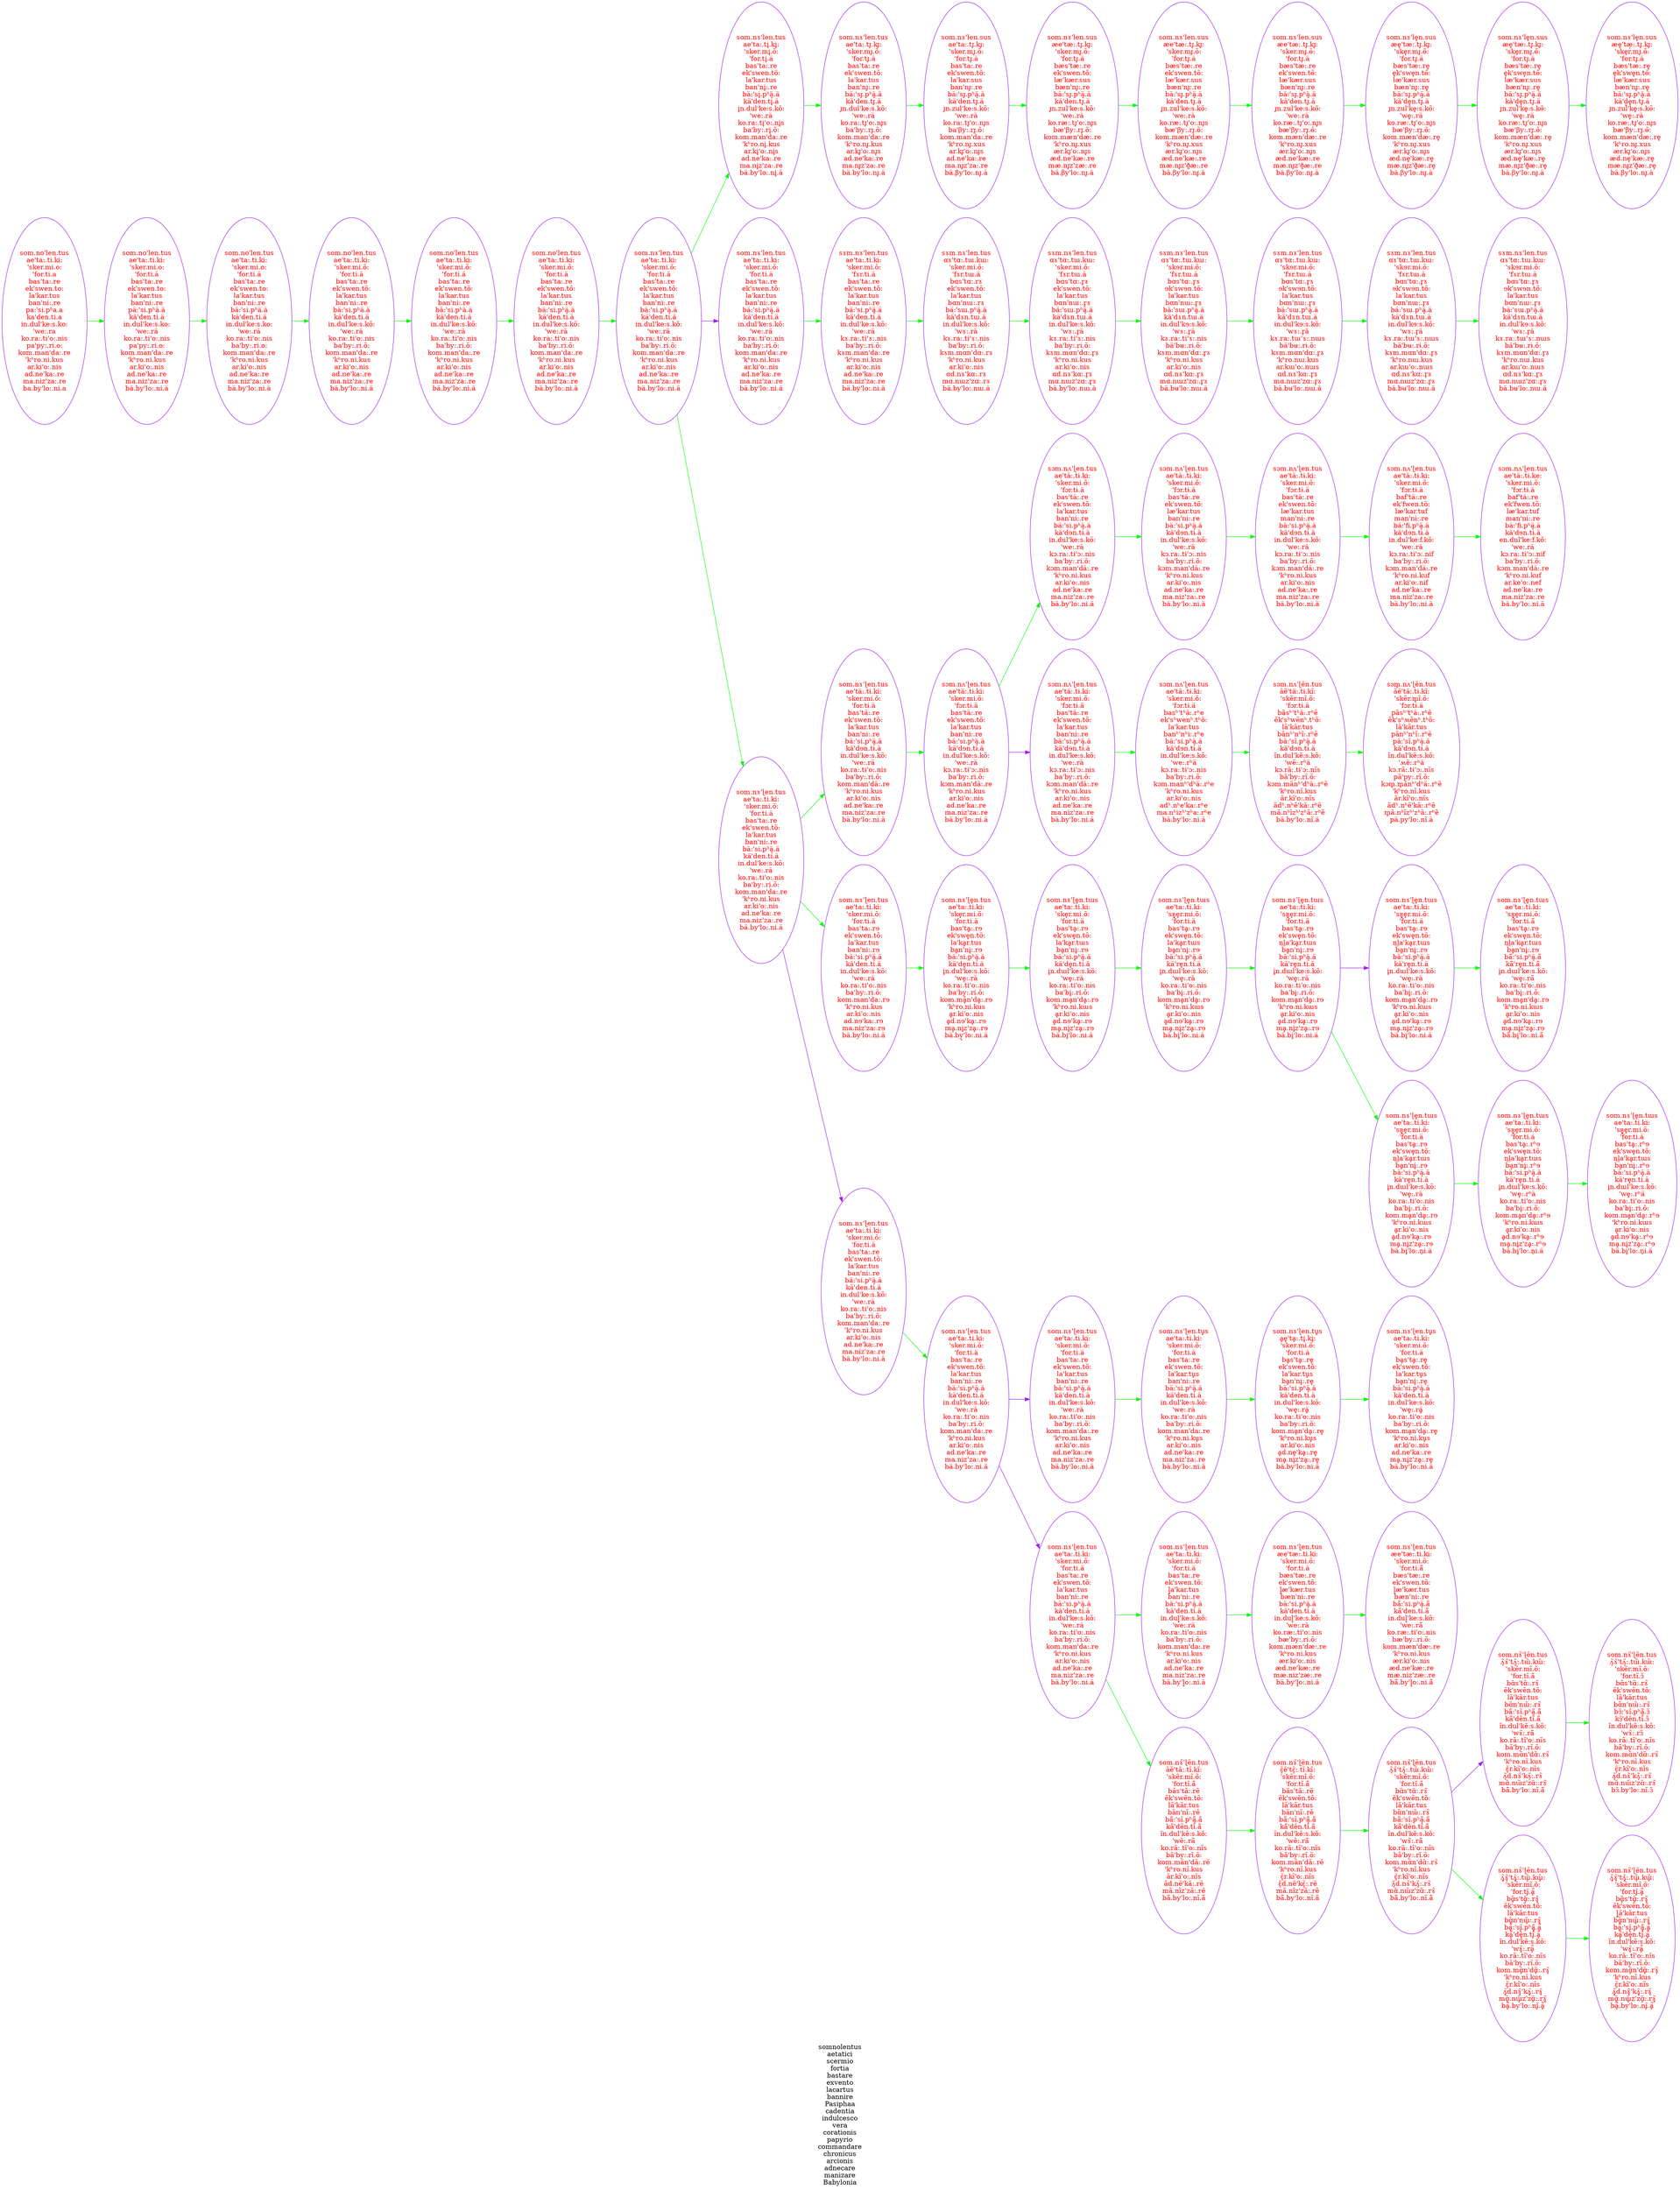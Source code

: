 digraph " We display the history of a word" {
label = "somnolentus
aetatici
scermio
fortia
bastare
exvento
lacartus
bannire
Pasiphaa
cadentia
indulcesco
vera
corationis
papyrio
commandare
chronicus
arcionis
adnecare
manizare
Babylonia" 
graph[rankdir="LR"];
node [style="filled", fillcolor = "white"];
edge [style="solid", color="purple"];
0 [label="som.nɤ'len.sus
æe'tæ:.tɪ̥.kɪ̥:
'sker.mɪ̥.ɵ̃:
'for.tɪ̥.ä
bæs'tæ:.re
ek'swen.tɵ̃:
læ'kær.sus
bæn'nɪ̥:.re
bä:'sɪ̥.pʰä̞.ä
kä'den.tɪ̥.ä
ɪ̥n.zul'ke:s.kɵ̃:
'we:.rä
ko.ræ:.tɪ̥'o:.nɪ̥s
bæ'βy:.rɪ̥.ɵ̃:
kom.mæn'dæ:.re
'kʰro.nɪ̥.xus
ær.kɪ̥'o:.nɪ̥s
æd.ne'kæ:.re
mæ.nɪ̥z'ð̼æ:.re
bä.βy'lo:.nɪ̥.ä", fillcolor= white, color="purple",  fontcolor="red"];
1 [label="som.nɤ̃'ɭẽn.tus
ʌ̞̃ɤ̃'tʌ̞̃:.tɯ̃.kɯ̃:
'skẽr.mĩ.õ:
'for.tĩ.ɜ̃
bɑ̃s'tɑ̃:.rɤ̃
ẽk'swẽn.tõ:
lã'kãr.tus
bɑ̃n'nɯ̃:.rɤ̃
bɜ̃:'sĩ.pʰä̞̃.ɜ̃
kɜ̃'dẽn.tĩ.ɜ̃
ĩn.dul'kẽ:s.kõ:
'wɤ̃:.rɜ̃
ko.rã:.tĩ'o:.nĩs
bã'by:.rĩ.õ:
kom.mɑ̃n'dɑ̃:.rɤ̃
'kʰro.nĩ.kus
ɛ̞̃r.kĩ'o:.nĩs
ʌ̞̃d.nɤ̃'kʌ̞̃:.rɤ̃
mɑ̃.nɯ̃z'zɑ̃:.rɤ̃
bɜ̃.by'lo:.nĩ.ɜ̃", fillcolor= white, color="purple",  fontcolor="red"];
2 [label="sɔm̥.nʌ'ɭẽn.tus
ãẽ'tä:.tɨ.kĩ:
'skẽr.m̥ĩ.õ:
'fɔr.tɨ.ä
pãsʰ'tʰä:.rʰẽ
ẽk'sʰʍẽnʰ.tʰõ:
lã'kãr.tus
pãnʰ'nʰĩ:.rʰẽ
pä:'sĩ.pʰä̞.ä
kä'dɘn.tɨ.ä
ĩn.dul'kẽ:s.kõ:
'ʍẽ:.rʰä
kɔ.rã:.tɨ'ɔ:.nĩs
pã'py:.rĩ.õ:
kɔm̥.m̥ãnʰ'dʰä:.rʰẽ
'kʰro.nĩ.kus
ãr.kĩ'o:.nĩs
ãdʰ.nʰẽ'kã:.rʰẽ
m̥ã.nʰĩzʰ'zʰã:.rʰẽ
pä.py'lo:.nĩ.ä", fillcolor= white, color="purple",  fontcolor="red"];
3 [label="sɤm.nɤ'len.tus
ɑɤ'tɑ:.tɯ.kɯ:
'skɘr.mɨ.õ:
'fɤr.tɯ.ä
bɑs'tɑ:.r̥ɤ
ɘk'swɘn.tõ:
la'kar.tus
bɑn'nɯ:.r̥ɤ
bä:'sɯ.pʰä̞.ä
kä'dɤn.tɯ.ä
ɨn.dul'kɘ:s.kõ:
'wɤ:.r̥ä
kɤ.ra:.tɯ'ɤ:.nɯs
bä'bʉ:.rɨ.õ:
kɤm.mɑn'dɑ:.r̥ɤ
'kʰro.nɯ.kus
ar.kɯ'o:.nɯs
ɑd.nɤ'kɑ:.r̥ɤ
mɑ.nɯz'zɑ:.r̥ɤ
bä.bʉ'lo:.nɯ.ä", fillcolor= white, color="purple",  fontcolor="red"];
4 [label="som.nɤ'ɭe̥n.tɯs
ae'ta:.ti.ki:
'sʀ̥̟e̥r.mi.õ:
'for.ti.ä
bas'tḁ:.rʰɘ
ek'swe̥n.tõ:
n͜la'kḁr.tɯs
bḁn'ni̥:.rʰɘ
bä:'si.pʰä̞.ä
kä're̥n.ti.ä
i̥n.dɯl'ke:s.kõ:
'we̥:.rʰä
ko.ra:.ti'o:.nis
ba'bi̥:.ri.õ:
kom.mḁn'dḁ:.rʰɘ
'kʰro.ni.kɯs
ḁr.ki'o:.nis
ḁd.nɘ'kḁ:.rʰɘ
mḁ.ni̥z'zḁ:.rʰɘ
bä.bi̥'lo:.n̠i.ä", fillcolor= white, color="purple",  fontcolor="red"];
5 [label="som.nɤ'len.sus
ae'ta:.tɪ̥.kɪ̥:
'sker.mɪ̥.õ:
'for.tɪ̥.ä
bas'ta:.re
ek'swen.tõ:
la'kar.sus
ban'nɪ̥:.re
bä:'sɪ̥.pʰä̞.ä
kä'den.tɪ̥.ä
ɪ̥n.zul'ke:s.kõ:
'we:.rä
ko.ra:.tɪ̥'o:.nɪ̥s
ba'βy:.rɪ̥.õ:
kom.man'da:.re
'kʰro.nɪ̥.xus
ar.kɪ̥'o:.nɪ̥s
ad.ne'ka:.re
ma.nɪ̥z'za:.re
bä.βy'lo:.nɪ̥.ä", fillcolor= white, color="purple",  fontcolor="red"];
6 [label="som.nɤ'ɭen.tus
ae'ta:.ti.ki:
'sker.mi.õ:
'for.ti.ä
bas'ta:.re
ek'swen.tõ:
la'kar.tus
ban'ni:.re
bä:'si.pʰä̞.ä
kä'den.ti.ä
in.dul'ke:s.kõ:
'we:.rä
ko.ra:.ti'o:.nis
ba'by:.ri.õ:
kom.man'da:.re
'kʰro.ni.kus
ar.ki'o:.nis
ad.ne'ka:.re
ma.niz'za:.re
bä.by'lo:.ni.ä", fillcolor= white, color="purple",  fontcolor="red"];
7 [label="som.nɤ̃'ɭẽn.tus
ʌ̞̃ɤ̃'tʌ̞̃:.tɯ̃.kɯ̃:
'skẽr.mĩ.õ:
'for.tĩ.ä̃
bɑ̃s'tɑ̃:.rɤ̃
ẽk'swẽn.tõ:
lã'kãr.tus
bɑ̃n'nɯ̃:.rɤ̃
bä̃:'sĩ.pʰä̞̃.ä̃
kä̃'dẽn.tĩ.ä̃
ĩn.dul'kẽ:s.kõ:
'wɤ̃:.rä̃
ko.rã:.tĩ'o:.nĩs
bã'by:.rĩ.õ:
kom.mɑ̃n'dɑ̃:.rɤ̃
'kʰro.nĩ.kus
ɛ̞̃r.kĩ'o:.nĩs
ʌ̞̃d.nɤ̃'kʌ̞̃:.rɤ̃
mɑ̃.nɯ̃z'zɑ̃:.rɤ̃
bä̃.by'lo:.nĩ.ä̃", fillcolor= white, color="purple",  fontcolor="red"];
8 [label="sɤm.nɤ'len.tus
ae'ta:.ti.ki:
'sker.mi.õ:
'fɤr.ti.ä
bas'ta:.re
ek'swen.tõ:
la'kar.tus
ban'ni:.re
bä:'si.pʰä̞.ä
kä'den.ti.ä
in.dul'ke:s.kõ:
'we:.rä
kɤ.ra:.ti'ɤ:.nis
ba'by:.ri.õ:
kɤm.man'da:.re
'kʰro.ni.kus
ar.ki'o:.nis
ad.ne'ka:.re
ma.niz'za:.re
bä.by'lo:.ni.ä", fillcolor= white, color="purple",  fontcolor="red"];
9 [label="som.nɤ'ɭen.tus
ae'tä:.tɨ.ki:
'sker.mi.õ:
'for.tɨ.ä
bas'tä:.re
ek'swen.tõ:
la'kar.tus
ban'ni:.re
bä:'si.pʰä̞.ä
kä'dɘn.tɨ.ä
in.dul'ke:s.kõ:
'we:.rä
ko.ra:.tɨ'o:.nis
ba'by:.ri.õ:
kom.man'dä:.re
'kʰro.ni.kus
ar.ki'o:.nis
ad.ne'ka:.re
ma.niz'za:.re
bä.by'lo:.ni.ä", fillcolor= white, color="purple",  fontcolor="red"];
10 [label="som.nɤ'ɭe̥n.tɯs
ae'ta:.ti.ki:
'sʀ̥̟e̥r.mi.õ:
'for.ti.ä
bas'tḁ:.rʰɘ
ek'swe̥n.tõ:
n͜la'kḁr.tɯs
bḁn'ni̥:.rʰɘ
bä:'si.pʰä̞.ä
kä're̥n.ti.ä
i̥n.dɯl'ke:s.kõ:
'we̥:.rʰä
ko.ra:.ti'o:.nis
ba'bi̥:.ri.õ:
kom.mḁn'dḁ:.rʰɘ
'kʰro.ni.kɯs
ḁr.ki'o:.nis
ḁd.nɘ'kḁ:.rʰɘ
mḁ.ni̥z'zḁ:.rʰɘ
bä.bi̥'lo:.n̠i.ä", fillcolor= white, color="purple",  fontcolor="red"];
11 [label="som.nɤ'ɭen.tus
ae'ta:.ti.ki:
'sker.mi.õ:
'for.ti.ä
bas'ta:.re
ek'swen.tõ:
la'kar.tus
ban'ni:.re
bä:'si.pʰä̞.ä
kä'den.ti.ä
in.dul'ke:s.kõ:
'we:.rä
ko.ra:.ti'o:.nis
ba'by:.ri.õ:
kom.man'da:.re
'kʰro.ni.kus
ar.ki'o:.nis
ad.ne'ka:.re
ma.niz'za:.re
bä.by'lo:.ni.ä", fillcolor= white, color="purple",  fontcolor="red"];
12 [label="som.nɤ'ɭen.tus
ae'ta:.ti.ki:
'sker.mi.õ:
'for.ti.ä
bas'ta:.rɘ
ek'swen.tõ:
la'kar.tus
ban'ni:.rɘ
bä:'si.pʰä̞.ä
kä'den.ti.ä
in.dul'ke:s.kõ:
'we:.rä
ko.ra:.ti'o:.nis
ba'by:.ri.õ:
kom.man'da:.rɘ
'kʰro.ni.kus
ar.ki'o:.nis
ad.nɘ'ka:.rɘ
ma.niz'za:.rɘ
bä.by'lo:.ni.ä", fillcolor= white, color="purple",  fontcolor="red"];
13 [label="sɔm.nʌ'ɭen.tus
ae'tä:.tɨ.ki:
'sker.mi.õ:
'fɔr.tɨ.ä
bas'tä:.re
ek'swen.tõ:
la'kar.tus
ban'ni:.re
bä:'si.pʰä̞.ä
kä'dɘn.tɨ.ä
in.dul'ke:s.kõ:
'we:.rä
kɔ.ra:.tɨ'ɔ:.nis
ba'by:.ri.õ:
kɔm.man'dä:.re
'kʰro.ni.kus
ar.ki'o:.nis
ad.ne'ka:.re
ma.niz'za:.re
bä.by'lo:.ni.ä", fillcolor= white, color="purple",  fontcolor="red"];
14 [label="som.nɤ'ɭen.tus
ae'ta:.ti.ki:
'sker.mi.õ:
'for.ti.ä
bas'ta:.re
ek'swen.tõ:
l̟̟a'kar.tus
ban'ni:.re
bä:'si.pʰä̞.ä
kä'den.ti.ä
in.dul̟̟'ke:s.kõ:
'we:.rä
ko.ra:.ti'o:.nis
ba'by:.ri.õ:
kom.man'da:.re
'kʰro.ni.kus
ar.ki'o:.nis
ad.ne'ka:.re
ma.niz'za:.re
bä.by'l̟̟o:.ni.ä", fillcolor= white, color="purple",  fontcolor="red"];
15 [label="sɤm.nɤ'len.tus
ɑɤ'tɑ:.tɯ.kɯ:
'skɘr.mɨ.õ:
'fɤr.tɯ.ä
bɑs'tɑ:.r̥ɤ
ɘk'swɘn.tõ:
la'kar.tus
bɑn'nɯ:.r̥ɤ
bä:'sɯ.pʰä̞.ä
kä'dɤn.tɯ.ä
ɨn.dul'kɘ:s.kõ:
'wɤ:.r̥ä
kɤ.ra:.tɯ'ɤ:.nɯs
bä'bʉ:.rɨ.õ:
kɤm.mɑn'dɑ:.r̥ɤ
'kʰro.nɯ.kus
ar.kɯ'o:.nɯs
ɑd.nɤ'kɑ:.r̥ɤ
mɑ.nɯz'zɑ:.r̥ɤ
bä.bʉ'lo:.nɯ.ä", fillcolor= white, color="purple",  fontcolor="red"];
16 [label="som.nɤ'ɭen.tu̥s
ae'ta:.ti.ki:
'sker.mi.õ:
'for.ti.ä
bḁs'tḁ:.re̥
ek'swen.tõ:
la'kar.tu̥s
bḁn'ni̥:.re̥
bä:'si.pʰä̞.ä
kä'den.ti.ä
in.dul'ke:s.kõ:
'we̥:.rḁ̈
ko.ra:.ti'o:.nis
ba'by:.ri.õ:
kom.mḁn'dḁ:.re̥
'kʰro.ni.ku̥s
ar.ki'o:.nis
ad.ne'ka:.re
mḁ.ni̥z'zḁ:.re̥
bä.by'lo:.ni.ä", fillcolor= white, color="purple",  fontcolor="red"];
17 [label="som.nɤ'ɭe̥n.tus
ae'ta:.ti.ki:
'ske̥r.mi.õ:
'for.ti.ä
bas'tḁ:.rɘ
ek'swe̥n.tõ:
la'kḁr.tus
bḁn'ni̥:.rɘ
bä:'si.pʰä̞.ä
kä'de̥n.ti.ä
i̥n.dul'ke:s.kõ:
'we̥:.rä
ko.ra:.ti'o:.nis
ba'by̥:.ri.õ:
kom.mḁn'dḁ:.rɘ
'kʰro.ni.kus
ḁr.ki'o:.nis
ḁd.nɘ'kḁ:.rɘ
mḁ.ni̥z'zḁ:.rɘ
bä.by̥'lo:.ni.ä", fillcolor= white, color="purple",  fontcolor="red"];
18 [label="sɔm.nʌ'ɭen.tus
ae'tä:.tɨ.ki:
'sker.mi.õ:
'fɔr.tɨ.ä
baf'tä:.re
ek'fwen.tõ:
læ'kar.tuf
man'ni:.re
bä:'fi.pʰä̞.ä
kä'dɘn.tɨ.ä
in.dul'ke:f.kõ:
'we:.rä
kɔ.ra:.tɨ'ɔ:.nif
ba'by:.ri.õ:
kɔm.man'dä:.re
'kʰro.ni.kuf
ar.ki'o:.nif
ad.ne'ka:.re
ma.niz'za:.re
bä.by'lo:.ni.ä", fillcolor= white, color="purple",  fontcolor="red"];
19 [label="som.nɤ'ɭe̥n.tɯs
ae'ta:.ti.ki:
'sʀ̥̟e̥r.mi.õ:
'for.ti.ä
bas'tḁ:.rɘ
ek'swe̥n.tõ:
n͜la'kḁr.tɯs
bḁn'ni̥:.rɘ
bä:'si.pʰä̞.ä
kä're̥n.ti.ä
i̥n.dɯl'ke:s.kõ:
'we̥:.rä
ko.ra:.ti'o:.nis
ba'bi̥:.ri.õ:
kom.mḁn'dḁ:.rɘ
'kʰro.ni.kɯs
ḁr.ki'o:.nis
ḁd.nɘ'kḁ:.rɘ
mḁ.ni̥z'zḁ:.rɘ
bä.bi̥'lo:.ni.ä", fillcolor= white, color="purple",  fontcolor="red"];
20 [label="som.no'len.tus
ae'ta:.ti.ki:
'sker.mi.o:
'for.ti.ä
bas'ta:.re
ek'swen.to:
la'kar.tus
ban'ni:.re
pä:'si.pʰä.ä
kä'den.ti.ä
in.dul'ke:s.ko:
'we:.rä
ko.ra:.ti'o:.nis
pa'py:.ri.o:
kom.man'da:.re
'kʰro.ni.kus
ar.ki'o:.nis
ad.ne'ka:.re
ma.niz'za:.re
bä.by'lo:.ni.ä", fillcolor= white, color="purple",  fontcolor="red"];
21 [label="som.nɤ̃'ɭẽn.tus
ɛ̞̃ẽ'tɛ̞̃:.tĩ.kĩ:
'skẽr.mĩ.õ:
'for.tĩ.ä̃
bãs'tã:.rẽ
ẽk'swẽn.tõ:
lã'kãr.tus
bãn'nĩ:.rẽ
bä̃:'sĩ.pʰä̞̃.ä̃
kä̃'dẽn.tĩ.ä̃
ĩn.dul'kẽ:s.kõ:
'wẽ:.rä̃
ko.rã:.tĩ'o:.nĩs
bã'by:.rĩ.õ:
kom.mãn'dã:.rẽ
'kʰro.nĩ.kus
ɛ̞̃r.kĩ'o:.nĩs
ɛ̞̃d.nẽ'kɛ̞̃:.rẽ
mã.nĩz'zã:.rẽ
bä̃.by'lo:.nĩ.ä̃", fillcolor= white, color="purple",  fontcolor="red"];
22 [label="sɔm.nʌ'ɭen.tus
ae'tä:.tɨ.ki:
'sker.mi.õ:
'fɔr.tɨ.ä
basʰ'tʰä:.rʰe
ek'sʰwenʰ.tʰõ:
la'kar.tus
banʰ'nʰi:.rʰe
bä:'si.pʰä̞.ä
kä'dɘn.tɨ.ä
in.dul'ke:s.kõ:
'we:.rʰä
kɔ.ra:.tɨ'ɔ:.nis
ba'by:.ri.õ:
kɔm.manʰ'dʰä:.rʰe
'kʰro.ni.kus
ar.ki'o:.nis
adʰ.nʰe'ka:.rʰe
ma.nʰizʰ'zʰa:.rʰe
bä.by'lo:.ni.ä", fillcolor= white, color="purple",  fontcolor="red"];
23 [label="som.nɤ'len.tus
ae'ta:.ti̥.ki̥:
'sker.mi̥.õ:
'for.ti̥.ä
bas'ta:.re
ek'swen.tõ:
la'kar.tus
ban'ni̥:.re
bä:'si̥.pʰä̞.ä
kä'den.ti̥.ä
i̥n.dul'ke:s.kõ:
'we:.rä
ko.ra:.ti̥'o:.ni̥s
ba'by:.ri̥.õ:
kom.man'da:.re
'kʰro.ni̥.kus
ar.ki̥'o:.ni̥s
ad.ne'ka:.re
ma.ni̥z'za:.re
bä.by'lo:.ni̥.ä", fillcolor= white, color="purple",  fontcolor="red"];
24 [label="sɤm.nɤ'len.tus
ɑɤ'tɑ:.tɯ.kɯ:
'skɘr.mɨ.õ:
'fɤr.tɯ.ä
bɑs'tɑ:.r̥ɤ
ɘk'swɘn.tõ:
la'kar.tus
bɑn'nɯ:.r̥ɤ
bä:'sɯ.pʰä̞.ä
kä'dɤn.tɯ.ä
ɨn.dul'kɘ:s.kõ:
'wɤ:.r̥ä
kɤ.ra:.tɯ'ɤ:.nɯs
bä'bʉ:.rɨ.õ:
kɤm.mɑn'dɑ:.r̥ɤ
'kʰro.nɯ.kus
ar.kɯ'o:.nɯs
ɑd.nɤ'kɑ:.r̥ɤ
mɑ.nɯz'zɑ:.r̥ɤ
bä.bʉ'lo:.nɯ.ä", fillcolor= white, color="purple",  fontcolor="red"];
25 [label="som.nɤ'ɭen.tu̥s
ae'ta:.ti.ki:
'sker.mi.õ:
'for.ti.ä
bas'ta:.re
ek'swen.tõ:
la'kar.tu̥s
ban'ni:.re
bä:'si.pʰä̞.ä
kä'den.ti.ä
in.dul'ke:s.kõ:
'we:.rä
ko.ra:.ti'o:.nis
ba'by:.ri.õ:
kom.man'da:.re
'kʰro.ni.ku̥s
ar.ki'o:.nis
ad.ne'ka:.re
ma.niz'za:.re
bä.by'lo:.ni.ä", fillcolor= white, color="purple",  fontcolor="red"];
26 [label="sɤm.nɤ'len.tus
ɑɤ'tɑ:.tɯ.kɯ:
'skɘr.mɨ.õ:
'fɤr.tɯ.ä
bɑs'tɑ:.r̥ɤ
ɘk'swɘn.tõ:
la'kar.tus
bɑn'nɯ:.r̥ɤ
bä:'sɯ.pʰä̞.ä
kä'dɤn.tɯ.ä
ɨn.dul'kɘ:s.kõ:
'wɤ:.r̥ä
kɤ.ra:.ti'ɤ:.nis
bä'bʉ:.rɨ.õ:
kɤm.mɑn'dɑ:.r̥ɤ
'kʰro.ni.kus
ar.ki'o:.nis
ɑd.nɤ'kɑ:.r̥ɤ
mɑ.nɯz'zɑ:.r̥ɤ
bä.bʉ'lo:.nɯ.ä", fillcolor= white, color="purple",  fontcolor="red"];
27 [label="som.no'len.tus
ae'ta:.ti.ki:
'sker.mi.õ:
'for.ti.ä
bas'ta:.re
ek'swen.tõ:
la'kar.tus
ban'ni:.re
bä:'si.pʰä̞.ä
kä'den.ti.ä
in.dul'ke:s.kõ:
'we:.rä
ko.ra:.ti'o:.nis
ba'by:.ri.õ:
kom.man'da:.re
'kʰro.ni.kus
ar.ki'o:.nis
ad.ne'ka:.re
ma.niz'za:.re
bä.by'lo:.ni.ä", fillcolor= white, color="purple",  fontcolor="red"];
28 [label="som.nɤ'le̥n.sus
æe̥'tæ̹:.tɪ̥.kɪ̥:
'ske̥r.mɪ̥.ɵ̃:
'for.tɪ̥.ä
bæs'tæ:.re̥
e̥k'swe̥n.tɵ̃:
læ'kær.sus
bæn'nɪ̥:.re̥
bä:'sɪ̥.pʰä̞.ä
kä'd̟e̥n.tɪ̥.ä
ɪ̥n.zul'ke̥:s.kɵ̃:
'we̥:.rä
ko.ræ:.tɪ̥'o:.nɪ̥s
bæ'βy:.rɪ̥.ɵ̃:
kom.mæn'dæ:.re̥
'kʰro.nɪ̥.xus
ær.kɪ̥'o:.nɪ̥s
æd.ne̥'kæ:.re̥
mæ.nɪ̥z'ð̼æ:.re̥
bä.βy'lo:.nɪ̥.ä", fillcolor= white, color="purple",  fontcolor="red"];
29 [label="som.nɤ'len.tus
ae'ta:.ti.ki:
'sker.mi.õ:
'for.ti.ä
bas'ta:.re
ek'swen.tõ:
la'kar.tus
ban'ni:.re
bä:'si.pʰä̞.ä
kä'den.ti.ä
in.dul'ke:s.kõ:
'we:.rä
ko.ra:.ti'o:.nis
ba'by:.ri.õ:
kom.man'da:.re
'kʰro.ni.kus
ar.ki'o:.nis
ad.ne'ka:.re
ma.niz'za:.re
bä.by'lo:.ni.ä", fillcolor= white, color="purple",  fontcolor="red"];
30 [label="som.no'len.tus
ae'ta:.ti.ki:
'sker.mi.õ:
'for.ti.ä
bas'ta:.re
ek'swen.tõ:
la'kar.tus
ban'ni:.re
bä:'si.pʰä.ä
kä'den.ti.ä
in.dul'ke:s.kõ:
'we:.rä
ko.ra:.ti'o:.nis
ba'by:.ri.õ:
kom.man'da:.re
'kʰro.ni.kus
ar.ki'o:.nis
ad.ne'ka:.re
ma.niz'za:.re
bä.by'lo:.ni.ä", fillcolor= white, color="purple",  fontcolor="red"];
31 [label="sɤm.nɤ'len.tus
ɑɤ'tɑ:.tɯ.kɯ:
'sker.mi.õ:
'fɤr.tɯ.ä
bɑs'tɑ:.rɤ
ek'swen.tõ:
la'kar.tus
bɑn'nɯ:.rɤ
bä:'sɯ.pʰä̞.ä
kä'dɤn.tɯ.ä
in.dul'ke:s.kõ:
'wɤ:.rä
kɤ.ra:.ti'ɤ:.nis
ba'by:.ri.õ:
kɤm.mɑn'dɑ:.rɤ
'kʰro.ni.kus
ar.ki'o:.nis
ɑd.nɤ'kɑ:.rɤ
mɑ.nɯz'zɑ:.rɤ
bä.by'lo:.nɯ.ä", fillcolor= white, color="purple",  fontcolor="red"];
32 [label="som.nɤ'len.tus
ae'ta:.ti.ki:
'sker.mi.õ:
'for.ti.ä
bas'ta:.re
ek'swen.tõ:
la'kar.tus
ban'ni:.re
bä:'si.pʰä̞.ä
kä'den.ti.ä
in.dul'ke:s.kõ:
'we:.rä
ko.ra:.ti'o:.nis
ba'by:.ri.õ:
kom.man'da:.re
'kʰro.ni.kus
ar.ki'o:.nis
ad.ne'ka:.re
ma.niz'za:.re
bä.by'lo:.ni.ä", fillcolor= white, color="purple",  fontcolor="red"];
33 [label="som.nɤ'ɭen.tus
æe'tæ:.ti.ki:
'sker.mi.õ:
'for.ti.ä
bæs'tæ:.re
ek'swen.tõ:
l̟̟æ'kær.tus
bæn'ni:.re
bä:'si.pʰä̞.ä
kä'den.ti.ä
in.dul̟̟'ke:s.kõ:
'we:.rä
ko.ræ:.ti'o:.nis
bæ'by:.ri.õ:
kom.mæn'dæ:.re
'kʰro.ni.kus
ær.ki'o:.nis
æd.ne'kæ:.re
mæ.niz'zæ:.re
bä.by'l̟̟o:.ni.ä", fillcolor= white, color="purple",  fontcolor="red"];
34 [label="som.nɤ'ɭen.tus
ae'ta:.ti.ki:
'sker.mi.õ:
'for.ti.ä
bas'ta:.re
ek'swen.tõ:
la'kar.tus
ban'ni:.re
bä:'si.pʰä̞.ä
kä'den.ti.ä
in.dul'ke:s.kõ:
'we:.rä
ko.ra:.ti'o:.nis
ba'by:.ri.õ:
kom.man'da:.re
'kʰro.ni.kus
ar.ki'o:.nis
ad.ne'ka:.re
ma.niz'za:.re
bä.by'lo:.ni.ä", fillcolor= white, color="purple",  fontcolor="red"];
35 [label="som.nɤ'le̥n.sus
æe̥'tæ:.tɪ̥.kɪ̥:
'ske̥r.mɪ̥.ɵ̃:
'for.tɪ̥.ä
bæs'tæ:.re̥
e̥k'swe̥n.tɵ̃:
læ'kær.sus
bæn'nɪ̥:.re̥
bä:'sɪ̥.pʰä̞.ä
kä'de̥n.tɪ̥.ä
ɪ̥n.zul'ke̥:s.kɵ̃:
'we̥:.rä
ko.ræ:.tɪ̥'o:.nɪ̥s
bæ'βy:.rɪ̥.ɵ̃:
kom.mæn'dæ:.re̥
'kʰro.nɪ̥.xus
ær.kɪ̥'o:.nɪ̥s
æd.ne̥'kæ:.re̥
mæ.nɪ̥z'ð̼æ:.re̥
bä.βy'lo:.nɪ̥.ä", fillcolor= white, color="purple",  fontcolor="red"];
36 [label="som.nɤ'len.sus
æe'tæ:.tɪ̥.kɪ̥:
'sker.mɪ̥.õ:
'for.tɪ̥.ä
bæs'tæ:.re
ek'swen.tõ:
læ'kær.sus
bæn'nɪ̥:.re
bä:'sɪ̥.pʰä̞.ä
kä'den.tɪ̥.ä
ɪ̥n.zul'ke:s.kõ:
'we:.rä
ko.ræ:.tɪ̥'o:.nɪ̥s
bæ'βy:.rɪ̥.õ:
kom.mæn'dæ:.re
'kʰro.nɪ̥.xus
ær.kɪ̥'o:.nɪ̥s
æd.ne'kæ:.re
mæ.nɪ̥z'ð̼æ:.re
bä.βy'lo:.nɪ̥.ä", fillcolor= white, color="purple",  fontcolor="red"];
37 [label="som.no'len.tus
ae'ta:.ti.ki:
'sker.mi.õ:
'for.ti.ä
bas'ta:.re
ek'swen.tõ:
la'kar.tus
ban'ni:.re
bä:'si.pʰä.ä
kä'den.ti.ä
in.dul'ke:s.kõ:
'we:.rä
ko.ra:.ti'o:.nis
ba'by:.ri.õ:
kom.man'da:.re
'kʰro.ni.kus
ar.ki'o:.nis
ad.ne'ka:.re
ma.niz'za:.re
bä.by'lo:.ni.ä", fillcolor= white, color="purple",  fontcolor="red"];
38 [label="som.nɤ'len.sus
æe'tæ:.tɪ̥.kɪ̥:
'sker.mɪ̥.õ:
'for.tɪ̥.ä
bæs'tæ:.re
ek'swen.tõ:
læ'kær.sus
bæn'nɪ̥:.re
bä:'sɪ̥.pʰä̞.ä
kä'den.tɪ̥.ä
ɪ̥n.zul'ke:s.kõ:
'we:.rä
ko.ræ:.tɪ̥'o:.nɪ̥s
bæ'βy:.rɪ̥.õ:
kom.mæn'dæ:.re
'kʰro.nɪ̥.xus
ær.kɪ̥'o:.nɪ̥s
æd.ne'kæ:.re
mæ.nɪ̥z'zæ:.re
bä.βy'lo:.nɪ̥.ä", fillcolor= white, color="purple",  fontcolor="red"];
39 [label="som.nɤ'ɭe̥n.tɯs
ae'ta:.ti.ki:
'sʀ̥̟e̥r.mi.õ:
'for.ti.ä
bas'tḁ:.rɘ
ek'swe̥n.tõ:
la'kḁr.tɯs
bḁn'ni̥:.rɘ
bä:'si.pʰä̞.ä
kä're̥n.ti.ä
i̥n.dɯl'ke:s.kõ:
'we̥:.rä
ko.ra:.ti'o:.nis
ba'bi̥:.ri.õ:
kom.mḁn'dḁ:.rɘ
'kʰro.ni.kɯs
ḁr.ki'o:.nis
ḁd.nɘ'kḁ:.rɘ
mḁ.ni̥z'zḁ:.rɘ
bä.bi̥'lo:.ni.ä", fillcolor= white, color="purple",  fontcolor="red"];
40 [label="som.no'len.tus
ae'ta:.ti.ki:
'sker.mi.o:
'for.ti.a
bas'ta:.re
ek'swen.to:
la'kar.tus
ban'ni:.re
pa:'si.pʰa.a
ka'den.ti.a
in.dul'ke:s.ko:
'we:.ra
ko.ra:.ti'o:.nis
pa'py:.ri.o:
kom.man'da:.re
'kʰro.ni.kus
ar.ki'o:.nis
ad.ne'ka:.re
ma.niz'za:.re
ba.by'lo:.ni.a", fillcolor= white, color="purple",  fontcolor="red"];
41 [label="som.nɤ'ɭen.tus
æe'tæ:.ti.ki:
'sker.mi.õ:
'for.ti.ä̃
bæs'tæ:.re
ek'swen.tõ:
l̟̟æ'kær.tus
bæn'ni:.re
bä̃:'si.pʰä̞.ä̃
kä̃'den.ti.ä̃
in.dul̟̟'ke:s.kõ:
'we:.rä̃
ko.ræ:.ti'o:.nis
bæ'by:.ri.õ:
kom.mæn'dæ:.re
'kʰro.ni.kus
ær.ki'o:.nis
æd.ne'kæ:.re
mæ.niz'zæ:.re
bä̃.by'l̟̟o:.ni.ä̃", fillcolor= white, color="purple",  fontcolor="red"];
42 [label="som.no'len.tus
ae'ta:.ti.ki:
'sker.mi.o:
'for.ti.ä
bas'ta:.re
ek'swen.to:
la'kar.tus
ban'ni:.re
bä:'si.pʰä.ä
kä'den.ti.ä
in.dul'ke:s.ko:
'we:.rä
ko.ra:.ti'o:.nis
ba'by:.ri.o:
kom.man'da:.re
'kʰro.ni.kus
ar.ki'o:.nis
ad.ne'ka:.re
ma.niz'za:.re
bä.by'lo:.ni.ä", fillcolor= white, color="purple",  fontcolor="red"];
43 [label="sɔm.nʌ'ɭen.tus
ae'tä:.tɨ.ki:
'sker.mi.õ:
'fɔr.tɨ.ä
bas'tä:.re
ek'swen.tõ:
læ'kar.tus
man'ni:.re
bä:'si.pʰä̞.ä
kä'dɘn.tɨ.ä
in.dul'ke:s.kõ:
'we:.rä
kɔ.ra:.tɨ'ɔ:.nis
ba'by:.ri.õ:
kɔm.man'dä:.re
'kʰro.ni.kus
ar.ki'o:.nis
ad.ne'ka:.re
ma.niz'za:.re
bä.by'lo:.ni.ä", fillcolor= white, color="purple",  fontcolor="red"];
44 [label="sɔm.nʌ'ɭen.tus
ae'tä:.tɨ.ki:
'sker.mi.õ:
'fɔr.tɨ.ä
bas'tä:.re
ek'swen.tõ:
læ'kar.tus
ban'ni:.re
bä:'si.pʰä̞.ä
kä'dɘn.tɨ.ä
in.dul'ke:s.kõ:
'we:.rä
kɔ.ra:.tɨ'ɔ:.nis
ba'by:.ri.õ:
kɔm.man'dä:.re
'kʰro.ni.kus
ar.ki'o:.nis
ad.ne'ka:.re
ma.niz'za:.re
bä.by'lo:.ni.ä", fillcolor= white, color="purple",  fontcolor="red"];
45 [label="sɔm.nʌ'ɭen.tus
ae'tä:.tɨ.ki:
'sker.mi.õ:
'fɔr.tɨ.ä
bas'tä:.re
ek'swen.tõ:
la'kar.tus
ban'ni:.re
bä:'si.pʰä̞.ä
kä'dɘn.tɨ.ä
in.dul'ke:s.kõ:
'we:.rä
kɔ.ra:.tɨ'ɔ:.nis
ba'by:.ri.õ:
kɔm.man'dä:.re
'kʰro.ni.kus
ar.ki'o:.nis
ad.ne'ka:.re
ma.niz'za:.re
bä.by'lo:.ni.ä", fillcolor= white, color="purple",  fontcolor="red"];
46 [label="sɤm.nɤ'len.tus
ɑɤ'tɑ:.tɯ.kɯ:
'sker.mi.õ:
'fɤr.tɯ.ä
bɑs'tɑ:.r̥ɤ
ek'swen.tõ:
la'kar.tus
bɑn'nɯ:.r̥ɤ
bä:'sɯ.pʰä̞.ä
kä'dɤn.tɯ.ä
in.dul'ke:s.kõ:
'wɤ:.r̥ä
kɤ.ra:.ti'ɤ:.nis
ba'by:.ri.õ:
kɤm.mɑn'dɑ:.r̥ɤ
'kʰro.ni.kus
ar.ki'o:.nis
ɑd.nɤ'kɑ:.r̥ɤ
mɑ.nɯz'zɑ:.r̥ɤ
bä.by'lo:.nɯ.ä", fillcolor= white, color="purple",  fontcolor="red"];
47 [label="som.nɤ'ɭen.tus
ae'ta:.ti.ki:
'sker.mi.õ:
'for.ti.ä
bas'ta:.re
ek'swen.tõ:
la'kar.tus
ban'ni:.re
bä:'si.pʰä̞.ä
kä'den.ti.ä
in.dul'ke:s.kõ:
'we:.rä
ko.ra:.ti'o:.nis
ba'by:.ri.õ:
kom.man'da:.re
'kʰro.ni.kus
ar.ki'o:.nis
ad.ne'ka:.re
ma.niz'za:.re
bä.by'lo:.ni.ä", fillcolor= white, color="purple",  fontcolor="red"];
48 [label="som.nɤ̃'ɭẽn.tus
ʌ̞̃ɤ̃'tʌ̞̃:.tɯ̃.kɯ̃:
'skẽr.mĩ.õ:
'for.tĩ.ä̃
bɑ̃s'tɑ̃:.rɤ̃
ẽk'swẽn.tõ:
lã'kãr.tus
bɑ̃n'nɯ̃:.rɤ̃
bä̃:'sĩ.pʰä̞̃.ä̃
kä̃'dẽn.tĩ.ä̃
ĩn.dul'kẽ:s.kõ:
'wɤ̃:.rä̃
ko.rã:.tĩ'o:.nĩs
bã'by:.rĩ.õ:
kom.mɑ̃n'dɑ̃:.rɤ̃
'kʰro.nĩ.kus
ɛ̞̃r.kĩ'o:.nĩs
ʌ̞̃d.nɤ̃'kʌ̞̃:.rɤ̃
mɑ̃.nɯ̃z'zɑ̃:.rɤ̃
bä̃.by'lo:.nĩ.ä̃", fillcolor= white, color="purple",  fontcolor="red"];
49 [label="som.nɤ'len.tus
ae'ta:.tɪ̥.kɪ̥:
'sker.mɪ̥.õ:
'for.tɪ̥.ä
bas'ta:.re
ek'swen.tõ:
la'kar.tus
ban'nɪ̥:.re
bä:'sɪ̥.pʰä̞.ä
kä'den.tɪ̥.ä
ɪ̥n.dul'ke:s.kõ:
'we:.rä
ko.ra:.tɪ̥'o:.nɪ̥s
ba'by:.rɪ̥.õ:
kom.man'da:.re
'kʰro.nɪ̥.kus
ar.kɪ̥'o:.nɪ̥s
ad.ne'ka:.re
ma.nɪ̥z'za:.re
bä.by'lo:.nɪ̥.ä", fillcolor= white, color="purple",  fontcolor="red"];
50 [label="som.nɤ'ɭen.tu̥s
ḁe̥'tḁ:.ti̥.ki̥:
'sker.mi.õ:
'for.ti.ä
bḁs'tḁ:.re̥
ek'swen.tõ:
la'kar.tu̥s
bḁn'ni̥:.re̥
bä:'si.pʰä̞.ä
kä'den.ti.ä
in.dul'ke:s.kõ:
'we̥:.rḁ̈
ko.ra:.ti'o:.nis
ba'by:.ri.õ:
kom.mḁn'dḁ:.re̥
'kʰro.ni.ku̥s
ar.ki'o:.nis
ḁd.ne̥'kḁ:.re̥
mḁ.ni̥z'zḁ:.re̥
bä.by'lo:.ni.ä", fillcolor= white, color="purple",  fontcolor="red"];
51 [label="som.nɤ'ɭe̥n.tɯs
ae'ta:.ti.ki:
'sʀ̥̟e̥r.mi.õ:
'for.ti.ä
bas'tḁ:.rɘ
ek'swe̥n.tõ:
n͜la'kḁr.tɯs
bḁn'ni̥:.rɘ
bä:'si.pʰä̞.ä
kä're̥n.ti.ä
i̥n.dɯl'ke:s.kõ:
'we̥:.rä
ko.ra:.ti'o:.nis
ba'bi̥:.ri.õ:
kom.mḁn'dḁ:.rɘ
'kʰro.ni.kɯs
ḁr.ki'o:.nis
ḁd.nɘ'kḁ:.rɘ
mḁ.ni̥z'zḁ:.rɘ
bä.bi̥'lo:.ni.ä", fillcolor= white, color="purple",  fontcolor="red"];
52 [label="som.nɤ̃'ɭẽn.tus
ʌ̞̥̃ɤ̥̃'tʌ̞̥̃:.tɯ̥̃.kɯ̥̃:
'skẽr.mĩ.õ:
'for.tĩ̥.ḁ̈̃
bɑ̥̃s'tɑ̥̃:.rɤ̥̃
ẽk'swẽn.tõ:
ɭ̟ã'kãr.tus
bɑ̥̃n'nɯ̥̃:.rɤ̥̃
bḁ̈̃:'sĩ̥.pʰä̞̥̃.ḁ̈̃
kḁ̈̃'dẽ̥n.tĩ̥.ḁ̈̃
ĩn.dul'kẽ:s.kõ:
'wɤ̥̃:.rḁ̈̃
ko.rã:.tĩ'o:.nĩs
bã'by:.rĩ.õ:
kom.mɑ̥̃n'dɑ̥̃:.rɤ̥̃
'kʰro.nĩ.kus
ɛ̞̃r.kĩ'o:.nĩs
ʌ̞̥̃d.nɤ̥̃'kʌ̞̥̃:.rɤ̥̃
mɑ̥̃.nɯ̥̃z'zɑ̥̃:.rɤ̥̃
bḁ̈̃.by'lo:.nĩ̥.ḁ̈̃", fillcolor= white, color="purple",  fontcolor="red"];
53 [label="sɔm.nʌ'ɭẽn.tus
ãẽ'tä:.tɨ.kĩ:
'skẽr.mĩ.õ:
'fɔr.tɨ.ä
bãsʰ'tʰä:.rʰẽ
ẽk'sʰwẽnʰ.tʰõ:
lã'kãr.tus
bãnʰ'nʰĩ:.rʰẽ
bä:'sĩ.pʰä̞.ä
kä'dɘn.tɨ.ä
ĩn.dul'kẽ:s.kõ:
'wẽ:.rʰä
kɔ.rã:.tɨ'ɔ:.nĩs
bã'by:.rĩ.õ:
kɔm.mãnʰ'dʰä:.rʰẽ
'kʰro.nĩ.kus
ãr.kĩ'o:.nĩs
ãdʰ.nʰẽ'kã:.rʰẽ
mã.nʰĩzʰ'zʰã:.rʰẽ
bä.by'lo:.nĩ.ä", fillcolor= white, color="purple",  fontcolor="red"];
54 [label="som.nɤ'ɭe̥n.tɯs
ae'ta:.ti.ki:
'sʀ̥̟e̥r.mi.õ:
'for.ti.ä̃
bas'tḁ:.rɘ
ek'swe̥n.tõ:
n͜la'kḁr.tɯs
bḁn'ni̥:.rɘ
bä̃:'si.pʰä̞.ä̃
kä̃'re̥n.ti.ä̃
i̥n.dɯl'ke:s.kõ:
'we̥:.rä̃
ko.ra:.ti'o:.nis
ba'bi̥:.ri.õ:
kom.mḁn'dḁ:.rɘ
'kʰro.ni.kɯs
ḁr.ki'o:.nis
ḁd.nɘ'kḁ:.rɘ
mḁ.ni̥z'zḁ:.rɘ
bä̃.bi̥'lo:.ni.ä̃", fillcolor= white, color="purple",  fontcolor="red"];
55 [label="som.nɤ'ɭe̥n.tɯs
ae'ta:.ti.ki:
'ske̥r.mi.õ:
'for.ti.ä
bas'tḁ:.rɘ
ek'swe̥n.tõ:
la'kḁr.tɯs
bḁn'ni̥:.rɘ
bä:'si.pʰä̞.ä
kä'de̥n.ti.ä
i̥n.dɯl'ke:s.kõ:
'we̥:.rä
ko.ra:.ti'o:.nis
ba'bi̥:.ri.õ:
kom.mḁn'dḁ:.rɘ
'kʰro.ni.kɯs
ḁr.ki'o:.nis
ḁd.nɘ'kḁ:.rɘ
mḁ.ni̥z'zḁ:.rɘ
bä.bi̥'lo:.ni.ä", fillcolor= white, color="purple",  fontcolor="red"];
56 [label="som.nɤ̃'ɭẽn.tus
ʌ̞̥̃ɤ̥̃'tʌ̞̥̃:.tɯ̥̃.kɯ̥̃:
'skẽr.mĩ.õ:
'for.tĩ̥.ḁ̈̃
bɑ̥̃s'tɑ̥̃:.rɤ̥̃
ẽk'swẽn.tõ:
lã'kãr.tus
bɑ̥̃n'nɯ̥̃:.rɤ̥̃
bḁ̈̃:'sĩ̥.pʰä̞̥̃.ḁ̈̃
kḁ̈̃'dẽ̥n.tĩ̥.ḁ̈̃
ĩn.dul'kẽ:s.kõ:
'wɤ̥̃:.rḁ̈̃
ko.rã:.tĩ'o:.nĩs
bã'by:.rĩ.õ:
kom.mɑ̥̃n'dɑ̥̃:.rɤ̥̃
'kʰro.nĩ.kus
ɛ̞̃r.kĩ'o:.nĩs
ʌ̞̥̃d.nɤ̥̃'kʌ̞̥̃:.rɤ̥̃
mɑ̥̃.nɯ̥̃z'zɑ̥̃:.rɤ̥̃
bḁ̈̃.by'lo:.nĩ̥.ḁ̈̃", fillcolor= white, color="purple",  fontcolor="red"];
57 [label="sɔm.nʌ'ɭen.tus
ae'tä:.tɨ.ki:
'sker.mi.õ:
'fɔr.tɨ.ä
bas'tä:.re
ek'swen.tõ:
la'kar.tus
ban'ni:.re
bä:'si.pʰä̞.ä
kä'dɘn.tɨ.ä
in.dul'ke:s.kõ:
'we:.rä
kɔ.ra:.tɨ'ɔ:.nis
ba'by:.ri.õ:
kɔm.man'dä:.re
'kʰro.ni.kus
ar.ki'o:.nis
ad.ne'ka:.re
ma.niz'za:.re
bä.by'lo:.ni.ä", fillcolor= white, color="purple",  fontcolor="red"];
58 [label="sɔm.nʌ'ɭen.tus
ae'tä:.tɨ.ke:
'sker.mi.õ:
'fɔr.tɨ.ä
baf'tä:.re
ek'fwen.tõ:
læ'kar.tuf
man'ni:.re
bä:'fi.pʰä̞.ä
kä'dɘn.tɨ.ä
en.dul'ke:f.kõ:
'we:.rä
kɔ.ra:.tɨ'ɔ:.nif
ba'by:.ri.õ:
kɔm.man'dä:.re
'kʰro.ni.kuf
ar.ke'o:.nef
ad.ne'ka:.re
ma.niz'za:.re
bä.by'lo:.ni.ä", fillcolor= white, color="purple",  fontcolor="red"];
59 [label="som.nɤ'ɭen.tus
ae'ta:.ti.ki:
'sker.mi.õ:
'for.ti.ä
bas'ta:.re
ek'swen.tõ:
la'kar.tus
ban'ni:.re
bä:'si.pʰä̞.ä
kä'den.ti.ä
in.dul'ke:s.kõ:
'we:.rä
ko.ra:.ti'o:.nis
ba'by:.ri.õ:
kom.man'da:.re
'kʰro.ni.kus
ar.ki'o:.nis
ad.ne'ka:.re
ma.niz'za:.re
bä.by'lo:.ni.ä", fillcolor= white, color="purple",  fontcolor="red"];
60 [label="som.nɤ̃'ɭẽn.tus
ãẽ'tã:.tĩ.kĩ:
'skẽr.mĩ.õ:
'for.tĩ.ä̃
bãs'tã:.rẽ
ẽk'swẽn.tõ:
lã'kãr.tus
bãn'nĩ:.rẽ
bä̃:'sĩ.pʰä̞̃.ä̃
kä̃'dẽn.tĩ.ä̃
ĩn.dul'kẽ:s.kõ:
'wẽ:.rä̃
ko.rã:.tĩ'o:.nĩs
bã'by:.rĩ.õ:
kom.mãn'dã:.rẽ
'kʰro.nĩ.kus
ãr.kĩ'o:.nĩs
ãd.nẽ'kã:.rẽ
mã.nĩz'zã:.rẽ
bä̃.by'lo:.nĩ.ä̃", fillcolor= white, color="purple",  fontcolor="red"];
61 [label="som.nɤ'le̥n.sus
æe̥'tæ:.tɪ̥.kɪ̥:
'ske̥r.mɪ̥.ɵ̃:
'for.tɪ̥.ä
bæs'tæ:.re̥
e̥k'swe̥n.tɵ̃:
læ'kær.sus
bæn'nɪ̥:.re̥
bä:'sɪ̥.pʰä̞.ä
kä'd̟e̥n.tɪ̥.ä
ɪ̥n.zul'ke̥:s.kɵ̃:
'we̥:.rä
ko.ræ:.tɪ̥'o:.nɪ̥s
bæ'βy:.rɪ̥.ɵ̃:
kom.mæn'dæ:.re̥
'kʰro.nɪ̥.xus
ær.kɪ̥'o:.nɪ̥s
æd.ne̥'kæ:.re̥
mæ.nɪ̥z'ð̼æ:.re̥
bä.βy'lo:.nɪ̥.ä", fillcolor= white, color="purple",  fontcolor="red"];
62 [label="som.nɤ'ɭe̥n.tɯs
ae'ta:.ti.ki:
'sʀ̥̟e̥r.mi.õ:
'for.ti.ä
bas'tḁ:.rɘ
ek'swe̥n.tõ:
n͜la'kḁr.tɯs
bḁn'ni̥:.rɘ
bä:'si.pʰä̞.ä
kä're̥n.ti.ä
i̥n.dɯl'ke:s.kõ:
'we̥:.rä
ko.ra:.ti'o:.nis
ba'bi̥:.ri.õ:
kom.mḁn'dḁ:.rɘ
'kʰro.ni.kɯs
ḁr.ki'o:.nis
ḁd.nɘ'kḁ:.rɘ
mḁ.ni̥z'zḁ:.rɘ
bä.bi̥'lo:.n̠i.ä", fillcolor= white, color="purple",  fontcolor="red"];
27 -> 32[style="solid", color="green"];
37 -> 27[style="solid", color="green"];
30 -> 37[style="solid", color="green"];
42 -> 30[style="solid", color="green"];
20 -> 42[style="solid", color="green"];
40 -> 20[style="solid", color="green"];
32 -> 59[style="solid", color="green"];
47 -> 6[style="solid", color="green"];
59 -> 47;
6 -> 34;
21 -> 7[style="solid", color="green"];
60 -> 21[style="solid", color="green"];
34 -> 60[style="solid", color="green"];
39 -> 19[style="solid", color="green"];
55 -> 39[style="solid", color="green"];
17 -> 55[style="solid", color="green"];
12 -> 17[style="solid", color="green"];
59 -> 12[style="solid", color="green"];
9 -> 13[style="solid", color="green"];
59 -> 9[style="solid", color="green"];
48 -> 1[style="solid", color="green"];
7 -> 48;
56 -> 52[style="solid", color="green"];
7 -> 56[style="solid", color="green"];
33 -> 41[style="solid", color="green"];
14 -> 33[style="solid", color="green"];
34 -> 14[style="solid", color="green"];
50 -> 16[style="solid", color="green"];
25 -> 50[style="solid", color="green"];
11 -> 25[style="solid", color="green"];
6 -> 11;
10 -> 4[style="solid", color="green"];
62 -> 10[style="solid", color="green"];
19 -> 62[style="solid", color="green"];
51 -> 54[style="solid", color="green"];
19 -> 51;
18 -> 58[style="solid", color="green"];
43 -> 18[style="solid", color="green"];
44 -> 43[style="solid", color="green"];
45 -> 44[style="solid", color="green"];
13 -> 45[style="solid", color="green"];
53 -> 2[style="solid", color="green"];
22 -> 53[style="solid", color="green"];
57 -> 22[style="solid", color="green"];
13 -> 57;
61 -> 28[style="solid", color="green"];
35 -> 61[style="solid", color="green"];
0 -> 35[style="solid", color="green"];
36 -> 0[style="solid", color="green"];
38 -> 36[style="solid", color="green"];
5 -> 38[style="solid", color="green"];
49 -> 5[style="solid", color="green"];
23 -> 49[style="solid", color="green"];
32 -> 23[style="solid", color="green"];
24 -> 15[style="solid", color="green"];
3 -> 24[style="solid", color="green"];
26 -> 3[style="solid", color="green"];
46 -> 26[style="solid", color="green"];
31 -> 46[style="solid", color="green"];
8 -> 31[style="solid", color="green"];
29 -> 8[style="solid", color="green"];
32 -> 29;
}